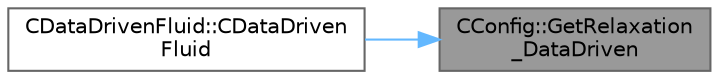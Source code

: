 digraph "CConfig::GetRelaxation_DataDriven"
{
 // LATEX_PDF_SIZE
  bgcolor="transparent";
  edge [fontname=Helvetica,fontsize=10,labelfontname=Helvetica,labelfontsize=10];
  node [fontname=Helvetica,fontsize=10,shape=box,height=0.2,width=0.4];
  rankdir="RL";
  Node1 [id="Node000001",label="CConfig::GetRelaxation\l_DataDriven",height=0.2,width=0.4,color="gray40", fillcolor="grey60", style="filled", fontcolor="black",tooltip="Get Newton solver relaxation factor for data-driven fluid models."];
  Node1 -> Node2 [id="edge1_Node000001_Node000002",dir="back",color="steelblue1",style="solid",tooltip=" "];
  Node2 [id="Node000002",label="CDataDrivenFluid::CDataDriven\lFluid",height=0.2,width=0.4,color="grey40", fillcolor="white", style="filled",URL="$classCDataDrivenFluid.html#ad7ecdddc41ba7e0b95da2459ca77b2c7",tooltip="Constructor of the class."];
}
